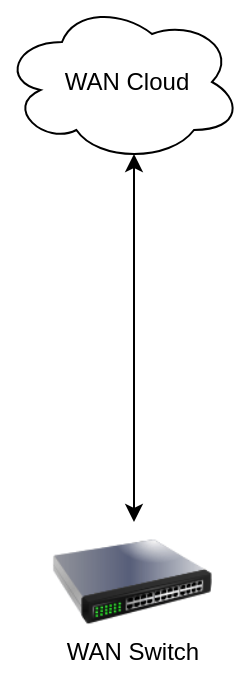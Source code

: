 <mxfile version="23.0.1" type="github">
  <diagram name="Page-1" id="goIuTkssjz_kds5zfLVA">
    <mxGraphModel dx="1432" dy="775" grid="1" gridSize="10" guides="1" tooltips="1" connect="1" arrows="1" fold="1" page="1" pageScale="1" pageWidth="850" pageHeight="1100" math="0" shadow="0">
      <root>
        <mxCell id="0" />
        <mxCell id="1" parent="0" />
        <mxCell id="n17zaNqbePmeqc6DUiR3-1" value="" style="ellipse;shape=cloud;whiteSpace=wrap;html=1;" vertex="1" parent="1">
          <mxGeometry x="360" y="140" width="120" height="80" as="geometry" />
        </mxCell>
        <mxCell id="n17zaNqbePmeqc6DUiR3-2" value="" style="image;html=1;image=img/lib/clip_art/networking/Switch_128x128.png" vertex="1" parent="1">
          <mxGeometry x="385" y="390" width="80" height="80" as="geometry" />
        </mxCell>
        <mxCell id="n17zaNqbePmeqc6DUiR3-5" value="" style="endArrow=classic;startArrow=classic;html=1;rounded=0;entryX=0.55;entryY=0.95;entryDx=0;entryDy=0;entryPerimeter=0;" edge="1" parent="1" target="n17zaNqbePmeqc6DUiR3-1">
          <mxGeometry width="50" height="50" relative="1" as="geometry">
            <mxPoint x="426" y="400" as="sourcePoint" />
            <mxPoint x="450" y="370" as="targetPoint" />
            <Array as="points">
              <mxPoint x="426" y="350" />
              <mxPoint x="426" y="300" />
              <mxPoint x="426" y="270" />
            </Array>
          </mxGeometry>
        </mxCell>
        <mxCell id="n17zaNqbePmeqc6DUiR3-6" value="WAN Cloud" style="text;html=1;strokeColor=none;fillColor=none;align=center;verticalAlign=middle;whiteSpace=wrap;rounded=0;" vertex="1" parent="1">
          <mxGeometry x="380" y="167.5" width="85" height="25" as="geometry" />
        </mxCell>
        <mxCell id="n17zaNqbePmeqc6DUiR3-7" value="WAN Switch" style="text;html=1;strokeColor=none;fillColor=none;align=center;verticalAlign=middle;whiteSpace=wrap;rounded=0;" vertex="1" parent="1">
          <mxGeometry x="368" y="450" width="115" height="30" as="geometry" />
        </mxCell>
      </root>
    </mxGraphModel>
  </diagram>
</mxfile>
